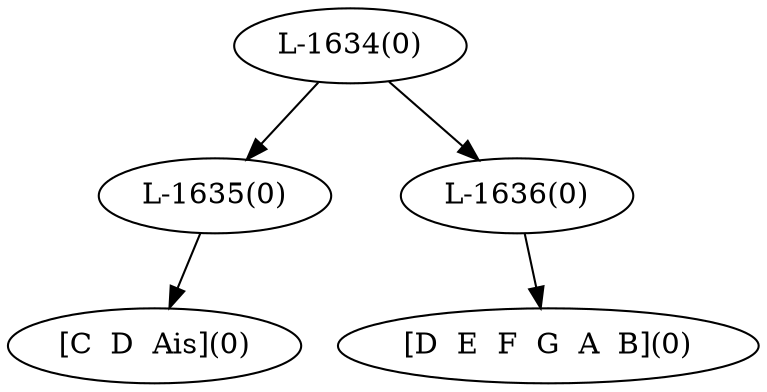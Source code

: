 digraph sample{
"L-1635(0)"->"[C  D  Ais](0)"
"L-1636(0)"->"[D  E  F  G  A  B](0)"
"L-1634(0)"->"L-1635(0)"
"L-1634(0)"->"L-1636(0)"
{rank = min; "L-1634(0)"}
{rank = same; "L-1635(0)"; "L-1636(0)";}
{rank = max; "[C  D  Ais](0)"; "[D  E  F  G  A  B](0)";}
}
